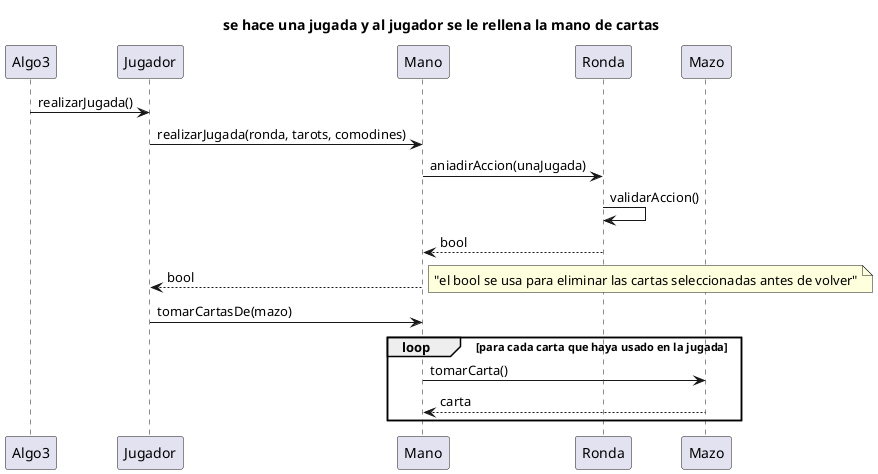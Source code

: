 
@startuml
title se hace una jugada y al jugador se le rellena la mano de cartas

Algo3 -> Jugador : realizarJugada() 
Jugador -> Mano : realizarJugada(ronda, tarots, comodines)
Mano -> Ronda : aniadirAccion(unaJugada) 
Ronda -> Ronda : validarAccion()
Ronda --> Mano : bool 
Mano --> Jugador : bool 

note right 
"el bool se usa para eliminar las cartas seleccionadas antes de volver"
end note

Jugador -> Mano : tomarCartasDe(mazo)

loop para cada carta que haya usado en la jugada
Mano -> Mazo : tomarCarta()
Mazo --> Mano : carta
end loop
@enduml 